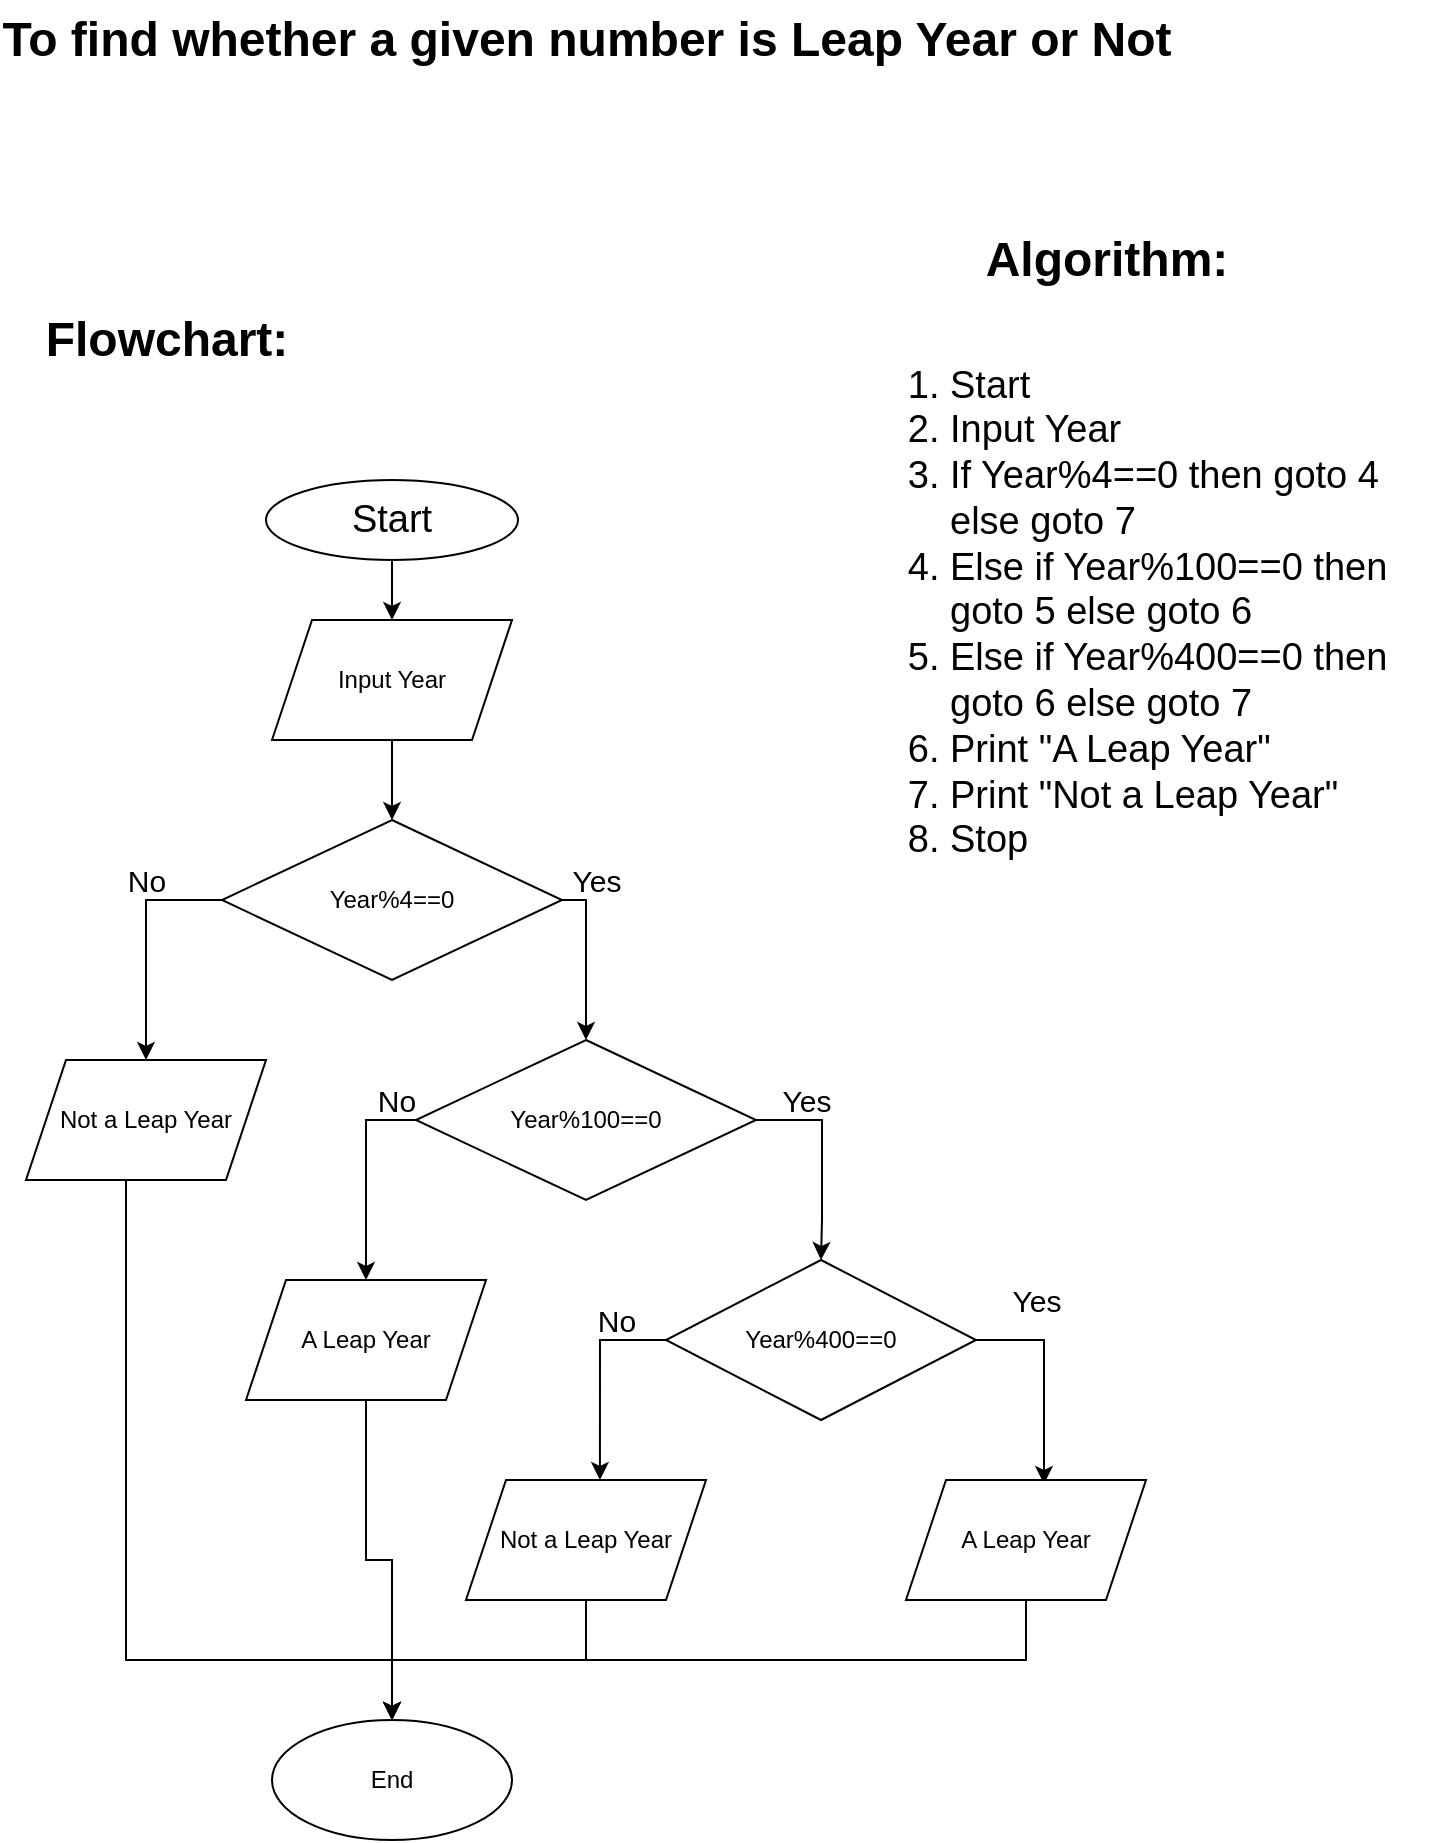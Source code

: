 <mxfile version="20.2.3" type="device"><diagram id="C5RBs43oDa-KdzZeNtuy" name="Page-1"><mxGraphModel dx="790" dy="714" grid="1" gridSize="10" guides="1" tooltips="1" connect="1" arrows="1" fold="1" page="1" pageScale="1" pageWidth="827" pageHeight="1169" background="#FFFFFF" math="0" shadow="0"><root><mxCell id="WIyWlLk6GJQsqaUBKTNV-0"/><mxCell id="WIyWlLk6GJQsqaUBKTNV-1" parent="WIyWlLk6GJQsqaUBKTNV-0"/><mxCell id="zxyZqrcW9-zFBHcIXJg--54" value="" style="edgeStyle=orthogonalEdgeStyle;rounded=0;orthogonalLoop=1;jettySize=auto;html=1;" edge="1" parent="WIyWlLk6GJQsqaUBKTNV-1" source="X0aBdcByCuxlTt1kCmt3-0" target="zxyZqrcW9-zFBHcIXJg--33"><mxGeometry relative="1" as="geometry"/></mxCell><mxCell id="X0aBdcByCuxlTt1kCmt3-0" value="&lt;font style=&quot;font-size: 19px;&quot;&gt;Start&lt;/font&gt;" style="ellipse;whiteSpace=wrap;html=1;" parent="WIyWlLk6GJQsqaUBKTNV-1" vertex="1"><mxGeometry x="140" y="310" width="126" height="40" as="geometry"/></mxCell><mxCell id="X0aBdcByCuxlTt1kCmt3-19" value="Algorithm:" style="text;strokeColor=none;fillColor=none;html=1;fontSize=24;fontStyle=1;verticalAlign=middle;align=center;" parent="WIyWlLk6GJQsqaUBKTNV-1" vertex="1"><mxGeometry x="510" y="180" width="100" height="40" as="geometry"/></mxCell><mxCell id="X0aBdcByCuxlTt1kCmt3-20" value="Flowchart:" style="text;strokeColor=none;fillColor=none;html=1;fontSize=24;fontStyle=1;verticalAlign=middle;align=center;" parent="WIyWlLk6GJQsqaUBKTNV-1" vertex="1"><mxGeometry x="40" y="220" width="100" height="40" as="geometry"/></mxCell><mxCell id="X0aBdcByCuxlTt1kCmt3-21" value="To find whether a given number is Leap Year or Not" style="text;strokeColor=none;fillColor=none;html=1;fontSize=24;fontStyle=1;verticalAlign=middle;align=center;" parent="WIyWlLk6GJQsqaUBKTNV-1" vertex="1"><mxGeometry x="250" y="70" width="100" height="40" as="geometry"/></mxCell><mxCell id="X0aBdcByCuxlTt1kCmt3-26" value="&lt;ol&gt;&lt;li&gt;Start&lt;/li&gt;&lt;li&gt;Input Year&lt;br&gt;&lt;/li&gt;&lt;li&gt;If Year%4==0 then goto 4 else goto 7&lt;/li&gt;&lt;li&gt;Else if Year%100==0 then goto 5 else goto 6&lt;/li&gt;&lt;li&gt;Else if Year%400==0 then goto 6 else goto 7&lt;/li&gt;&lt;li&gt;Print &quot;A Leap Year&quot;&lt;/li&gt;&lt;li&gt;Print &quot;Not a Leap Year&quot;&lt;/li&gt;&lt;li&gt;Stop&lt;/li&gt;&lt;/ol&gt;" style="text;strokeColor=none;fillColor=none;html=1;whiteSpace=wrap;verticalAlign=middle;overflow=hidden;fontSize=19;" parent="WIyWlLk6GJQsqaUBKTNV-1" vertex="1"><mxGeometry x="440" y="230" width="290" height="280" as="geometry"/></mxCell><mxCell id="zxyZqrcW9-zFBHcIXJg--53" value="" style="edgeStyle=orthogonalEdgeStyle;rounded=0;orthogonalLoop=1;jettySize=auto;html=1;" edge="1" parent="WIyWlLk6GJQsqaUBKTNV-1" source="zxyZqrcW9-zFBHcIXJg--33" target="zxyZqrcW9-zFBHcIXJg--34"><mxGeometry relative="1" as="geometry"/></mxCell><mxCell id="zxyZqrcW9-zFBHcIXJg--33" value="Input Year" style="shape=parallelogram;perimeter=parallelogramPerimeter;whiteSpace=wrap;html=1;fixedSize=1;" vertex="1" parent="WIyWlLk6GJQsqaUBKTNV-1"><mxGeometry x="143" y="380" width="120" height="60" as="geometry"/></mxCell><mxCell id="zxyZqrcW9-zFBHcIXJg--50" style="edgeStyle=orthogonalEdgeStyle;rounded=0;orthogonalLoop=1;jettySize=auto;html=1;entryX=0.5;entryY=0;entryDx=0;entryDy=0;" edge="1" parent="WIyWlLk6GJQsqaUBKTNV-1" source="zxyZqrcW9-zFBHcIXJg--34" target="zxyZqrcW9-zFBHcIXJg--35"><mxGeometry relative="1" as="geometry"><Array as="points"><mxPoint x="80" y="520"/></Array></mxGeometry></mxCell><mxCell id="zxyZqrcW9-zFBHcIXJg--51" style="edgeStyle=orthogonalEdgeStyle;rounded=0;orthogonalLoop=1;jettySize=auto;html=1;entryX=0.5;entryY=0;entryDx=0;entryDy=0;" edge="1" parent="WIyWlLk6GJQsqaUBKTNV-1" source="zxyZqrcW9-zFBHcIXJg--34" target="zxyZqrcW9-zFBHcIXJg--36"><mxGeometry relative="1" as="geometry"><Array as="points"><mxPoint x="300" y="520"/></Array></mxGeometry></mxCell><mxCell id="zxyZqrcW9-zFBHcIXJg--34" value="Year%4==0" style="rhombus;whiteSpace=wrap;html=1;" vertex="1" parent="WIyWlLk6GJQsqaUBKTNV-1"><mxGeometry x="118" y="480" width="170" height="80" as="geometry"/></mxCell><mxCell id="zxyZqrcW9-zFBHcIXJg--46" style="edgeStyle=orthogonalEdgeStyle;rounded=0;orthogonalLoop=1;jettySize=auto;html=1;entryX=0.5;entryY=0;entryDx=0;entryDy=0;" edge="1" parent="WIyWlLk6GJQsqaUBKTNV-1" source="zxyZqrcW9-zFBHcIXJg--35" target="zxyZqrcW9-zFBHcIXJg--41"><mxGeometry relative="1" as="geometry"><mxPoint x="200" y="930" as="targetPoint"/><Array as="points"><mxPoint x="70" y="900"/><mxPoint x="203" y="900"/></Array></mxGeometry></mxCell><mxCell id="zxyZqrcW9-zFBHcIXJg--35" value="Not a Leap Year" style="shape=parallelogram;perimeter=parallelogramPerimeter;whiteSpace=wrap;html=1;fixedSize=1;" vertex="1" parent="WIyWlLk6GJQsqaUBKTNV-1"><mxGeometry x="20" y="600" width="120" height="60" as="geometry"/></mxCell><mxCell id="zxyZqrcW9-zFBHcIXJg--48" style="edgeStyle=orthogonalEdgeStyle;rounded=0;orthogonalLoop=1;jettySize=auto;html=1;entryX=0.5;entryY=0;entryDx=0;entryDy=0;" edge="1" parent="WIyWlLk6GJQsqaUBKTNV-1" source="zxyZqrcW9-zFBHcIXJg--36" target="zxyZqrcW9-zFBHcIXJg--37"><mxGeometry relative="1" as="geometry"><Array as="points"><mxPoint x="190" y="630"/></Array></mxGeometry></mxCell><mxCell id="zxyZqrcW9-zFBHcIXJg--52" style="edgeStyle=orthogonalEdgeStyle;rounded=0;orthogonalLoop=1;jettySize=auto;html=1;entryX=0.5;entryY=0;entryDx=0;entryDy=0;" edge="1" parent="WIyWlLk6GJQsqaUBKTNV-1" source="zxyZqrcW9-zFBHcIXJg--36" target="zxyZqrcW9-zFBHcIXJg--38"><mxGeometry relative="1" as="geometry"><Array as="points"><mxPoint x="418" y="630"/><mxPoint x="418" y="680"/></Array></mxGeometry></mxCell><mxCell id="zxyZqrcW9-zFBHcIXJg--36" value="Year%100==0" style="rhombus;whiteSpace=wrap;html=1;" vertex="1" parent="WIyWlLk6GJQsqaUBKTNV-1"><mxGeometry x="215" y="590" width="170" height="80" as="geometry"/></mxCell><mxCell id="zxyZqrcW9-zFBHcIXJg--49" style="edgeStyle=orthogonalEdgeStyle;rounded=0;orthogonalLoop=1;jettySize=auto;html=1;entryX=0.5;entryY=0;entryDx=0;entryDy=0;" edge="1" parent="WIyWlLk6GJQsqaUBKTNV-1" source="zxyZqrcW9-zFBHcIXJg--37" target="zxyZqrcW9-zFBHcIXJg--41"><mxGeometry relative="1" as="geometry"/></mxCell><mxCell id="zxyZqrcW9-zFBHcIXJg--37" value="A Leap Year" style="shape=parallelogram;perimeter=parallelogramPerimeter;whiteSpace=wrap;html=1;fixedSize=1;" vertex="1" parent="WIyWlLk6GJQsqaUBKTNV-1"><mxGeometry x="130" y="710" width="120" height="60" as="geometry"/></mxCell><mxCell id="zxyZqrcW9-zFBHcIXJg--42" style="edgeStyle=orthogonalEdgeStyle;rounded=0;orthogonalLoop=1;jettySize=auto;html=1;entryX=0.558;entryY=0;entryDx=0;entryDy=0;entryPerimeter=0;" edge="1" parent="WIyWlLk6GJQsqaUBKTNV-1" source="zxyZqrcW9-zFBHcIXJg--38" target="zxyZqrcW9-zFBHcIXJg--39"><mxGeometry relative="1" as="geometry"><Array as="points"><mxPoint x="307" y="740"/></Array></mxGeometry></mxCell><mxCell id="zxyZqrcW9-zFBHcIXJg--43" style="edgeStyle=orthogonalEdgeStyle;rounded=0;orthogonalLoop=1;jettySize=auto;html=1;entryX=0.575;entryY=0.033;entryDx=0;entryDy=0;entryPerimeter=0;" edge="1" parent="WIyWlLk6GJQsqaUBKTNV-1" source="zxyZqrcW9-zFBHcIXJg--38" target="zxyZqrcW9-zFBHcIXJg--40"><mxGeometry relative="1" as="geometry"><Array as="points"><mxPoint x="529" y="740"/></Array></mxGeometry></mxCell><mxCell id="zxyZqrcW9-zFBHcIXJg--38" value="Year%400==0" style="rhombus;whiteSpace=wrap;html=1;" vertex="1" parent="WIyWlLk6GJQsqaUBKTNV-1"><mxGeometry x="340" y="700" width="155" height="80" as="geometry"/></mxCell><mxCell id="zxyZqrcW9-zFBHcIXJg--44" style="edgeStyle=orthogonalEdgeStyle;rounded=0;orthogonalLoop=1;jettySize=auto;html=1;entryX=0.5;entryY=0;entryDx=0;entryDy=0;" edge="1" parent="WIyWlLk6GJQsqaUBKTNV-1" source="zxyZqrcW9-zFBHcIXJg--39" target="zxyZqrcW9-zFBHcIXJg--41"><mxGeometry relative="1" as="geometry"/></mxCell><mxCell id="zxyZqrcW9-zFBHcIXJg--39" value="Not a Leap Year" style="shape=parallelogram;perimeter=parallelogramPerimeter;whiteSpace=wrap;html=1;fixedSize=1;" vertex="1" parent="WIyWlLk6GJQsqaUBKTNV-1"><mxGeometry x="240" y="810" width="120" height="60" as="geometry"/></mxCell><mxCell id="zxyZqrcW9-zFBHcIXJg--45" style="edgeStyle=orthogonalEdgeStyle;rounded=0;orthogonalLoop=1;jettySize=auto;html=1;entryX=0.5;entryY=0;entryDx=0;entryDy=0;" edge="1" parent="WIyWlLk6GJQsqaUBKTNV-1" source="zxyZqrcW9-zFBHcIXJg--40" target="zxyZqrcW9-zFBHcIXJg--41"><mxGeometry relative="1" as="geometry"><mxPoint x="210" y="930" as="targetPoint"/><Array as="points"><mxPoint x="520" y="900"/><mxPoint x="203" y="900"/></Array></mxGeometry></mxCell><mxCell id="zxyZqrcW9-zFBHcIXJg--40" value="A Leap Year" style="shape=parallelogram;perimeter=parallelogramPerimeter;whiteSpace=wrap;html=1;fixedSize=1;" vertex="1" parent="WIyWlLk6GJQsqaUBKTNV-1"><mxGeometry x="460" y="810" width="120" height="60" as="geometry"/></mxCell><mxCell id="zxyZqrcW9-zFBHcIXJg--41" value="End" style="ellipse;whiteSpace=wrap;html=1;" vertex="1" parent="WIyWlLk6GJQsqaUBKTNV-1"><mxGeometry x="143" y="930" width="120" height="60" as="geometry"/></mxCell><mxCell id="zxyZqrcW9-zFBHcIXJg--55" value="Yes" style="text;strokeColor=none;fillColor=none;html=1;fontSize=15;fontStyle=0;verticalAlign=middle;align=center;" vertex="1" parent="WIyWlLk6GJQsqaUBKTNV-1"><mxGeometry x="500" y="710" width="50" height="20" as="geometry"/></mxCell><mxCell id="zxyZqrcW9-zFBHcIXJg--56" value="Yes" style="text;strokeColor=none;fillColor=none;html=1;fontSize=15;fontStyle=0;verticalAlign=middle;align=center;" vertex="1" parent="WIyWlLk6GJQsqaUBKTNV-1"><mxGeometry x="280" y="500" width="50" height="20" as="geometry"/></mxCell><mxCell id="zxyZqrcW9-zFBHcIXJg--57" value="Yes" style="text;strokeColor=none;fillColor=none;html=1;fontSize=15;fontStyle=0;verticalAlign=middle;align=center;" vertex="1" parent="WIyWlLk6GJQsqaUBKTNV-1"><mxGeometry x="385" y="610" width="50" height="20" as="geometry"/></mxCell><mxCell id="zxyZqrcW9-zFBHcIXJg--59" value="No" style="text;strokeColor=none;fillColor=none;html=1;fontSize=15;fontStyle=0;verticalAlign=middle;align=center;" vertex="1" parent="WIyWlLk6GJQsqaUBKTNV-1"><mxGeometry x="55" y="500" width="50" height="20" as="geometry"/></mxCell><mxCell id="zxyZqrcW9-zFBHcIXJg--60" value="No" style="text;strokeColor=none;fillColor=none;html=1;fontSize=15;fontStyle=0;verticalAlign=middle;align=center;" vertex="1" parent="WIyWlLk6GJQsqaUBKTNV-1"><mxGeometry x="180" y="610" width="50" height="20" as="geometry"/></mxCell><mxCell id="zxyZqrcW9-zFBHcIXJg--61" value="No" style="text;strokeColor=none;fillColor=none;html=1;fontSize=15;fontStyle=0;verticalAlign=middle;align=center;" vertex="1" parent="WIyWlLk6GJQsqaUBKTNV-1"><mxGeometry x="290" y="720" width="50" height="20" as="geometry"/></mxCell></root></mxGraphModel></diagram></mxfile>